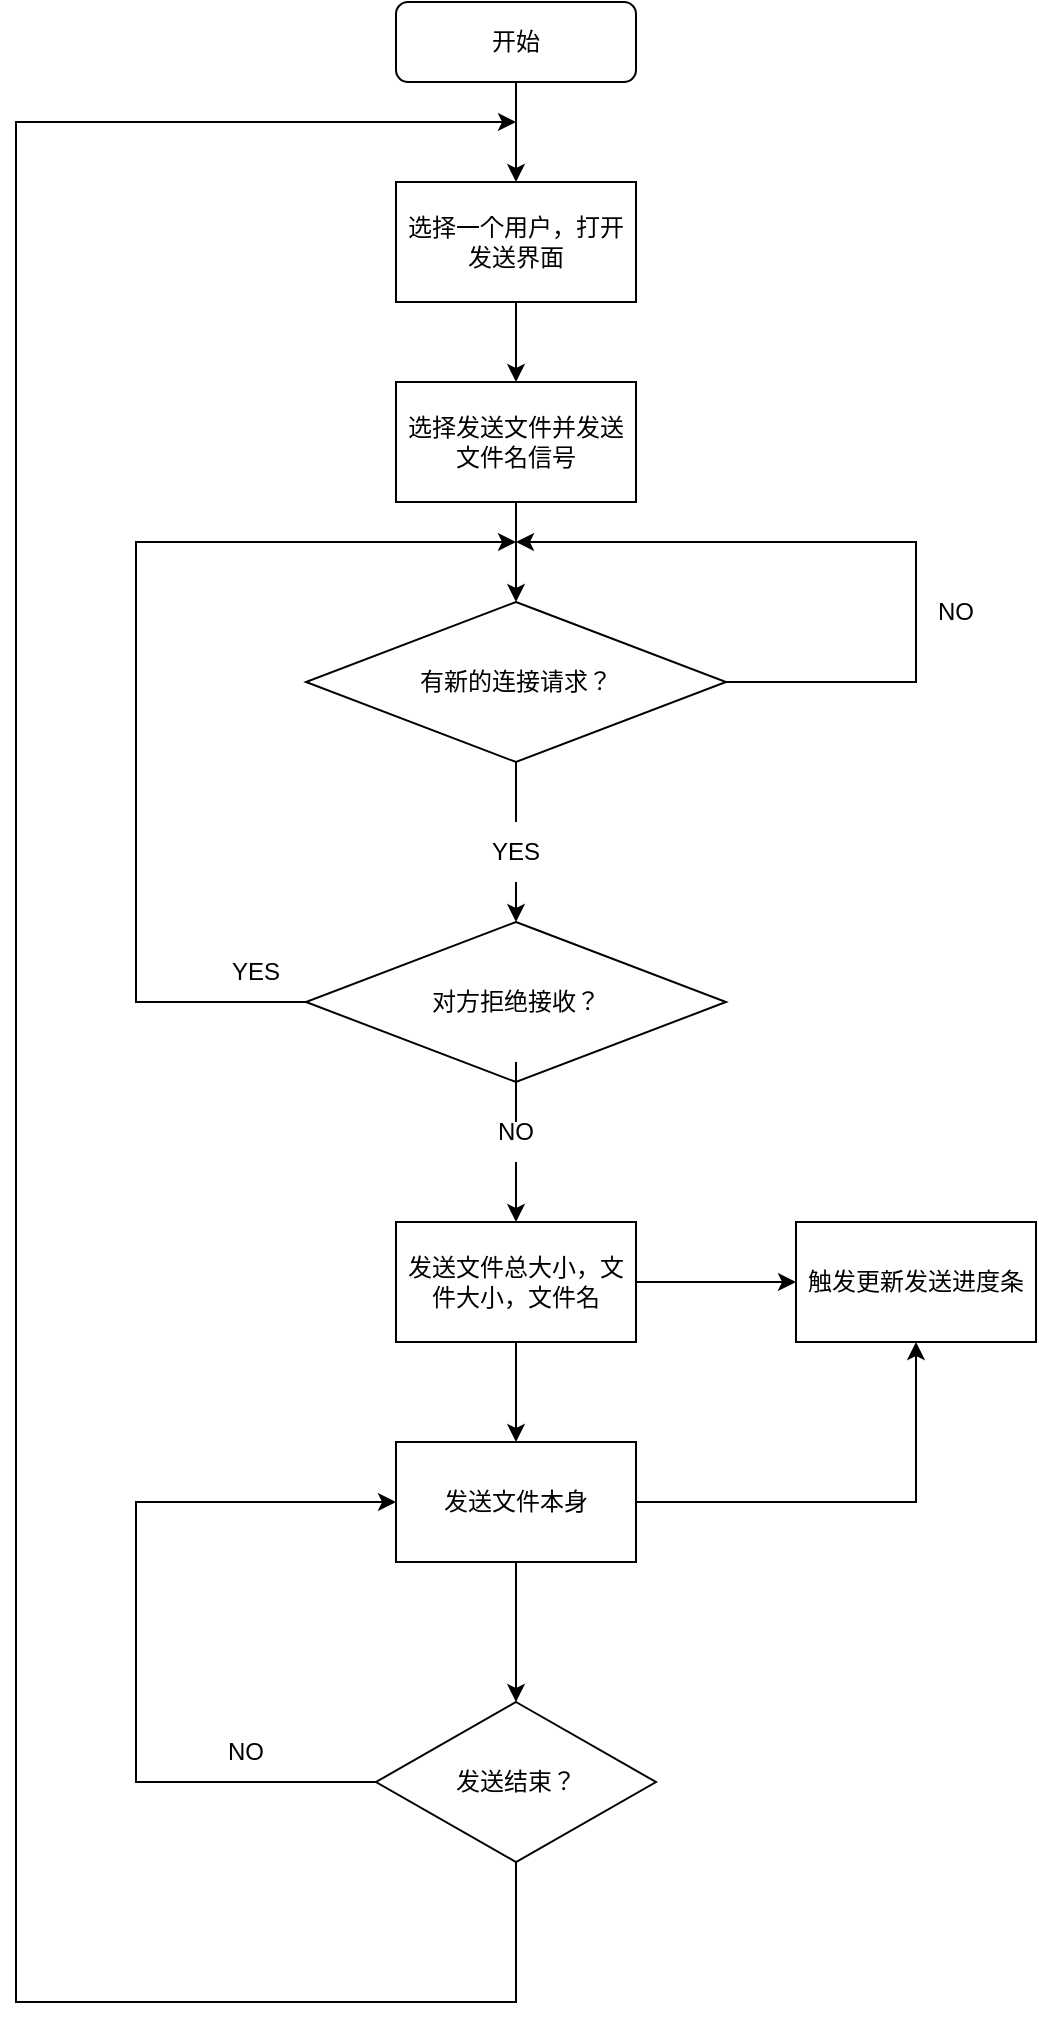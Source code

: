 <mxfile version="20.3.0" type="device"><diagram id="C5RBs43oDa-KdzZeNtuy" name="Page-1"><mxGraphModel dx="996" dy="719" grid="1" gridSize="10" guides="1" tooltips="1" connect="1" arrows="1" fold="1" page="1" pageScale="1" pageWidth="827" pageHeight="1169" math="0" shadow="0"><root><mxCell id="WIyWlLk6GJQsqaUBKTNV-0"/><mxCell id="WIyWlLk6GJQsqaUBKTNV-1" parent="WIyWlLk6GJQsqaUBKTNV-0"/><mxCell id="UoPAh-i32yw7PAT7kIH6-1" style="edgeStyle=orthogonalEdgeStyle;rounded=0;orthogonalLoop=1;jettySize=auto;html=1;entryX=0.5;entryY=0;entryDx=0;entryDy=0;" parent="WIyWlLk6GJQsqaUBKTNV-1" source="WIyWlLk6GJQsqaUBKTNV-3" target="UoPAh-i32yw7PAT7kIH6-0" edge="1"><mxGeometry relative="1" as="geometry"/></mxCell><mxCell id="WIyWlLk6GJQsqaUBKTNV-3" value="开始" style="rounded=1;whiteSpace=wrap;html=1;fontSize=12;glass=0;strokeWidth=1;shadow=0;" parent="WIyWlLk6GJQsqaUBKTNV-1" vertex="1"><mxGeometry x="330" y="40" width="120" height="40" as="geometry"/></mxCell><mxCell id="UoPAh-i32yw7PAT7kIH6-3" value="" style="edgeStyle=orthogonalEdgeStyle;rounded=0;orthogonalLoop=1;jettySize=auto;html=1;" parent="WIyWlLk6GJQsqaUBKTNV-1" source="UoPAh-i32yw7PAT7kIH6-0" target="UoPAh-i32yw7PAT7kIH6-2" edge="1"><mxGeometry relative="1" as="geometry"/></mxCell><mxCell id="UoPAh-i32yw7PAT7kIH6-0" value="选择一个用户，打开发送界面" style="rounded=0;whiteSpace=wrap;html=1;" parent="WIyWlLk6GJQsqaUBKTNV-1" vertex="1"><mxGeometry x="330" y="130" width="120" height="60" as="geometry"/></mxCell><mxCell id="UoPAh-i32yw7PAT7kIH6-5" value="" style="edgeStyle=orthogonalEdgeStyle;rounded=0;orthogonalLoop=1;jettySize=auto;html=1;" parent="WIyWlLk6GJQsqaUBKTNV-1" source="UoPAh-i32yw7PAT7kIH6-2" target="UoPAh-i32yw7PAT7kIH6-4" edge="1"><mxGeometry relative="1" as="geometry"/></mxCell><mxCell id="UoPAh-i32yw7PAT7kIH6-2" value="选择发送文件并发送文件名信号" style="rounded=0;whiteSpace=wrap;html=1;" parent="WIyWlLk6GJQsqaUBKTNV-1" vertex="1"><mxGeometry x="330" y="230" width="120" height="60" as="geometry"/></mxCell><mxCell id="UoPAh-i32yw7PAT7kIH6-7" value="" style="edgeStyle=orthogonalEdgeStyle;rounded=0;orthogonalLoop=1;jettySize=auto;html=1;startArrow=none;" parent="WIyWlLk6GJQsqaUBKTNV-1" source="UoPAh-i32yw7PAT7kIH6-28" target="UoPAh-i32yw7PAT7kIH6-6" edge="1"><mxGeometry relative="1" as="geometry"><Array as="points"><mxPoint x="390" y="480"/><mxPoint x="390" y="480"/></Array></mxGeometry></mxCell><mxCell id="UoPAh-i32yw7PAT7kIH6-11" style="edgeStyle=orthogonalEdgeStyle;rounded=0;orthogonalLoop=1;jettySize=auto;html=1;" parent="WIyWlLk6GJQsqaUBKTNV-1" source="UoPAh-i32yw7PAT7kIH6-4" edge="1"><mxGeometry relative="1" as="geometry"><mxPoint x="390" y="310" as="targetPoint"/><Array as="points"><mxPoint x="590" y="380"/><mxPoint x="590" y="310"/></Array></mxGeometry></mxCell><mxCell id="UoPAh-i32yw7PAT7kIH6-4" value="有新的连接请求？" style="rhombus;whiteSpace=wrap;html=1;rounded=0;" parent="WIyWlLk6GJQsqaUBKTNV-1" vertex="1"><mxGeometry x="285" y="340" width="210" height="80" as="geometry"/></mxCell><mxCell id="UoPAh-i32yw7PAT7kIH6-8" style="edgeStyle=orthogonalEdgeStyle;rounded=0;orthogonalLoop=1;jettySize=auto;html=1;" parent="WIyWlLk6GJQsqaUBKTNV-1" source="UoPAh-i32yw7PAT7kIH6-6" edge="1"><mxGeometry relative="1" as="geometry"><mxPoint x="390" y="310" as="targetPoint"/><Array as="points"><mxPoint x="200" y="540"/><mxPoint x="200" y="310"/></Array></mxGeometry></mxCell><mxCell id="UoPAh-i32yw7PAT7kIH6-12" style="edgeStyle=orthogonalEdgeStyle;rounded=0;orthogonalLoop=1;jettySize=auto;html=1;entryX=0.5;entryY=0;entryDx=0;entryDy=0;startArrow=none;" parent="WIyWlLk6GJQsqaUBKTNV-1" source="0FOvbwovJSmSabs8lsP7-1" target="UoPAh-i32yw7PAT7kIH6-14" edge="1"><mxGeometry relative="1" as="geometry"><mxPoint x="390" y="630" as="targetPoint"/></mxGeometry></mxCell><mxCell id="UoPAh-i32yw7PAT7kIH6-6" value="对方拒绝接收？" style="rhombus;whiteSpace=wrap;html=1;rounded=0;" parent="WIyWlLk6GJQsqaUBKTNV-1" vertex="1"><mxGeometry x="285" y="500" width="210" height="80" as="geometry"/></mxCell><mxCell id="UoPAh-i32yw7PAT7kIH6-17" value="" style="edgeStyle=orthogonalEdgeStyle;rounded=0;orthogonalLoop=1;jettySize=auto;html=1;" parent="WIyWlLk6GJQsqaUBKTNV-1" source="UoPAh-i32yw7PAT7kIH6-14" target="UoPAh-i32yw7PAT7kIH6-16" edge="1"><mxGeometry relative="1" as="geometry"/></mxCell><mxCell id="0FOvbwovJSmSabs8lsP7-3" style="edgeStyle=orthogonalEdgeStyle;rounded=0;orthogonalLoop=1;jettySize=auto;html=1;entryX=0.5;entryY=0;entryDx=0;entryDy=0;" edge="1" parent="WIyWlLk6GJQsqaUBKTNV-1" source="UoPAh-i32yw7PAT7kIH6-14" target="UoPAh-i32yw7PAT7kIH6-18"><mxGeometry relative="1" as="geometry"/></mxCell><mxCell id="UoPAh-i32yw7PAT7kIH6-14" value="发送文件总大小，文件大小，文件名" style="rounded=0;whiteSpace=wrap;html=1;" parent="WIyWlLk6GJQsqaUBKTNV-1" vertex="1"><mxGeometry x="330" y="650" width="120" height="60" as="geometry"/></mxCell><mxCell id="UoPAh-i32yw7PAT7kIH6-16" value="触发更新发送进度条" style="rounded=0;whiteSpace=wrap;html=1;" parent="WIyWlLk6GJQsqaUBKTNV-1" vertex="1"><mxGeometry x="530" y="650" width="120" height="60" as="geometry"/></mxCell><mxCell id="UoPAh-i32yw7PAT7kIH6-20" style="edgeStyle=orthogonalEdgeStyle;rounded=0;orthogonalLoop=1;jettySize=auto;html=1;entryX=0.5;entryY=1;entryDx=0;entryDy=0;" parent="WIyWlLk6GJQsqaUBKTNV-1" source="UoPAh-i32yw7PAT7kIH6-18" target="UoPAh-i32yw7PAT7kIH6-16" edge="1"><mxGeometry relative="1" as="geometry"/></mxCell><mxCell id="UoPAh-i32yw7PAT7kIH6-22" value="" style="edgeStyle=orthogonalEdgeStyle;rounded=0;orthogonalLoop=1;jettySize=auto;html=1;" parent="WIyWlLk6GJQsqaUBKTNV-1" source="UoPAh-i32yw7PAT7kIH6-18" target="UoPAh-i32yw7PAT7kIH6-21" edge="1"><mxGeometry relative="1" as="geometry"/></mxCell><mxCell id="UoPAh-i32yw7PAT7kIH6-18" value="发送文件本身" style="rounded=0;whiteSpace=wrap;html=1;" parent="WIyWlLk6GJQsqaUBKTNV-1" vertex="1"><mxGeometry x="330" y="760" width="120" height="60" as="geometry"/></mxCell><mxCell id="UoPAh-i32yw7PAT7kIH6-24" style="edgeStyle=orthogonalEdgeStyle;rounded=0;orthogonalLoop=1;jettySize=auto;html=1;entryX=0;entryY=0.5;entryDx=0;entryDy=0;" parent="WIyWlLk6GJQsqaUBKTNV-1" source="UoPAh-i32yw7PAT7kIH6-21" target="UoPAh-i32yw7PAT7kIH6-18" edge="1"><mxGeometry relative="1" as="geometry"><mxPoint x="130" y="780" as="targetPoint"/><Array as="points"><mxPoint x="200" y="930"/><mxPoint x="200" y="790"/></Array></mxGeometry></mxCell><mxCell id="UoPAh-i32yw7PAT7kIH6-25" style="edgeStyle=orthogonalEdgeStyle;rounded=0;orthogonalLoop=1;jettySize=auto;html=1;" parent="WIyWlLk6GJQsqaUBKTNV-1" source="UoPAh-i32yw7PAT7kIH6-21" edge="1"><mxGeometry relative="1" as="geometry"><mxPoint x="390" y="100" as="targetPoint"/><Array as="points"><mxPoint x="390" y="1040"/><mxPoint x="140" y="1040"/><mxPoint x="140" y="100"/></Array></mxGeometry></mxCell><mxCell id="UoPAh-i32yw7PAT7kIH6-21" value="发送结束？" style="rhombus;whiteSpace=wrap;html=1;rounded=0;" parent="WIyWlLk6GJQsqaUBKTNV-1" vertex="1"><mxGeometry x="320" y="890" width="140" height="80" as="geometry"/></mxCell><mxCell id="UoPAh-i32yw7PAT7kIH6-26" value="NO" style="text;html=1;strokeColor=none;fillColor=none;align=center;verticalAlign=middle;whiteSpace=wrap;rounded=0;" parent="WIyWlLk6GJQsqaUBKTNV-1" vertex="1"><mxGeometry x="580" y="330" width="60" height="30" as="geometry"/></mxCell><mxCell id="UoPAh-i32yw7PAT7kIH6-27" value="YES" style="text;html=1;strokeColor=none;fillColor=none;align=center;verticalAlign=middle;whiteSpace=wrap;rounded=0;" parent="WIyWlLk6GJQsqaUBKTNV-1" vertex="1"><mxGeometry x="230" y="510" width="60" height="30" as="geometry"/></mxCell><mxCell id="UoPAh-i32yw7PAT7kIH6-31" value="NO" style="text;html=1;strokeColor=none;fillColor=none;align=center;verticalAlign=middle;whiteSpace=wrap;rounded=0;" parent="WIyWlLk6GJQsqaUBKTNV-1" vertex="1"><mxGeometry x="225" y="900" width="60" height="30" as="geometry"/></mxCell><mxCell id="UoPAh-i32yw7PAT7kIH6-28" value="YES" style="text;html=1;strokeColor=none;fillColor=none;align=center;verticalAlign=middle;whiteSpace=wrap;rounded=0;" parent="WIyWlLk6GJQsqaUBKTNV-1" vertex="1"><mxGeometry x="360" y="450" width="60" height="30" as="geometry"/></mxCell><mxCell id="0FOvbwovJSmSabs8lsP7-0" value="" style="edgeStyle=orthogonalEdgeStyle;rounded=0;orthogonalLoop=1;jettySize=auto;html=1;endArrow=none;" edge="1" parent="WIyWlLk6GJQsqaUBKTNV-1" source="UoPAh-i32yw7PAT7kIH6-4" target="UoPAh-i32yw7PAT7kIH6-28"><mxGeometry relative="1" as="geometry"><mxPoint x="390" y="420" as="sourcePoint"/><mxPoint x="390" y="500" as="targetPoint"/></mxGeometry></mxCell><mxCell id="0FOvbwovJSmSabs8lsP7-1" value="NO" style="text;html=1;strokeColor=none;fillColor=none;align=center;verticalAlign=middle;whiteSpace=wrap;rounded=0;" vertex="1" parent="WIyWlLk6GJQsqaUBKTNV-1"><mxGeometry x="360" y="590" width="60" height="30" as="geometry"/></mxCell><mxCell id="0FOvbwovJSmSabs8lsP7-2" value="" style="edgeStyle=orthogonalEdgeStyle;rounded=0;orthogonalLoop=1;jettySize=auto;html=1;entryX=0.5;entryY=0;entryDx=0;entryDy=0;endArrow=none;" edge="1" parent="WIyWlLk6GJQsqaUBKTNV-1" source="UoPAh-i32yw7PAT7kIH6-6" target="0FOvbwovJSmSabs8lsP7-1"><mxGeometry relative="1" as="geometry"><mxPoint x="390" y="630" as="targetPoint"/><mxPoint x="390" y="580" as="sourcePoint"/></mxGeometry></mxCell></root></mxGraphModel></diagram></mxfile>